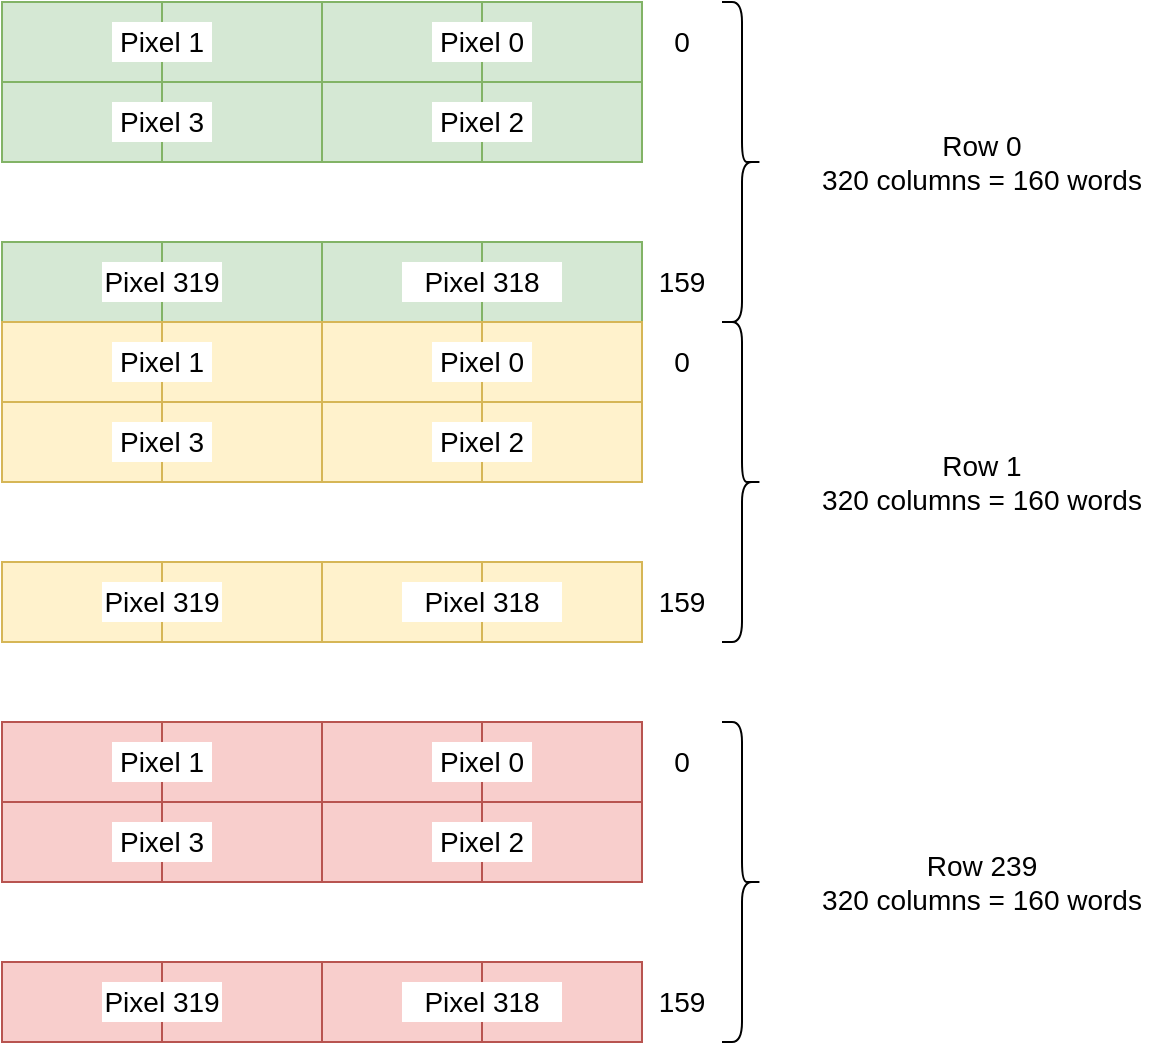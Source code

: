 <mxfile version="13.10.0" type="device"><diagram id="XmGBYn-a9eYegj72VCwk" name="Page-1"><mxGraphModel dx="1350" dy="816" grid="1" gridSize="10" guides="1" tooltips="1" connect="1" arrows="1" fold="1" page="1" pageScale="1" pageWidth="850" pageHeight="1100" math="0" shadow="0"><root><mxCell id="0"/><mxCell id="1" parent="0"/><mxCell id="uzrXew_vDwKoe1ITM7Ka-1" value="" style="rounded=0;whiteSpace=wrap;html=1;fillColor=#d5e8d4;strokeColor=#82b366;fontSize=14;" vertex="1" parent="1"><mxGeometry x="160" y="120" width="80" height="40" as="geometry"/></mxCell><mxCell id="uzrXew_vDwKoe1ITM7Ka-2" value="" style="rounded=0;whiteSpace=wrap;html=1;fillColor=#d5e8d4;strokeColor=#82b366;fontSize=14;" vertex="1" parent="1"><mxGeometry x="240" y="120" width="80" height="40" as="geometry"/></mxCell><mxCell id="uzrXew_vDwKoe1ITM7Ka-3" value="" style="rounded=0;whiteSpace=wrap;html=1;fillColor=#d5e8d4;strokeColor=#82b366;fontSize=14;" vertex="1" parent="1"><mxGeometry x="320" y="120" width="80" height="40" as="geometry"/></mxCell><mxCell id="uzrXew_vDwKoe1ITM7Ka-4" value="" style="rounded=0;whiteSpace=wrap;html=1;fillColor=#d5e8d4;strokeColor=#82b366;fontSize=14;" vertex="1" parent="1"><mxGeometry x="400" y="120" width="80" height="40" as="geometry"/></mxCell><mxCell id="uzrXew_vDwKoe1ITM7Ka-5" value="Pixel 0" style="text;html=1;strokeColor=none;align=center;verticalAlign=middle;whiteSpace=wrap;rounded=0;fillColor=#ffffff;fontSize=14;" vertex="1" parent="1"><mxGeometry x="375" y="130" width="50" height="20" as="geometry"/></mxCell><mxCell id="uzrXew_vDwKoe1ITM7Ka-6" value="Pixel 1" style="text;html=1;strokeColor=none;align=center;verticalAlign=middle;whiteSpace=wrap;rounded=0;fillColor=#ffffff;fontSize=14;" vertex="1" parent="1"><mxGeometry x="215" y="130" width="50" height="20" as="geometry"/></mxCell><mxCell id="uzrXew_vDwKoe1ITM7Ka-7" value="" style="rounded=0;whiteSpace=wrap;html=1;fillColor=#d5e8d4;strokeColor=#82b366;fontSize=14;" vertex="1" parent="1"><mxGeometry x="160" y="160" width="80" height="40" as="geometry"/></mxCell><mxCell id="uzrXew_vDwKoe1ITM7Ka-8" value="" style="rounded=0;whiteSpace=wrap;html=1;fillColor=#d5e8d4;strokeColor=#82b366;fontSize=14;" vertex="1" parent="1"><mxGeometry x="240" y="160" width="80" height="40" as="geometry"/></mxCell><mxCell id="uzrXew_vDwKoe1ITM7Ka-9" value="" style="rounded=0;whiteSpace=wrap;html=1;fillColor=#d5e8d4;strokeColor=#82b366;fontSize=14;" vertex="1" parent="1"><mxGeometry x="320" y="160" width="80" height="40" as="geometry"/></mxCell><mxCell id="uzrXew_vDwKoe1ITM7Ka-10" value="" style="rounded=0;whiteSpace=wrap;html=1;fillColor=#d5e8d4;strokeColor=#82b366;fontSize=14;" vertex="1" parent="1"><mxGeometry x="400" y="160" width="80" height="40" as="geometry"/></mxCell><mxCell id="uzrXew_vDwKoe1ITM7Ka-11" value="Pixel 2" style="text;html=1;strokeColor=none;align=center;verticalAlign=middle;whiteSpace=wrap;rounded=0;fillColor=#ffffff;fontSize=14;" vertex="1" parent="1"><mxGeometry x="375" y="170" width="50" height="20" as="geometry"/></mxCell><mxCell id="uzrXew_vDwKoe1ITM7Ka-12" value="Pixel 3" style="text;html=1;strokeColor=none;align=center;verticalAlign=middle;whiteSpace=wrap;rounded=0;fillColor=#ffffff;fontSize=14;" vertex="1" parent="1"><mxGeometry x="215" y="170" width="50" height="20" as="geometry"/></mxCell><mxCell id="uzrXew_vDwKoe1ITM7Ka-13" value="" style="rounded=0;whiteSpace=wrap;html=1;fillColor=#d5e8d4;strokeColor=#82b366;fontSize=14;" vertex="1" parent="1"><mxGeometry x="160" y="240" width="80" height="40" as="geometry"/></mxCell><mxCell id="uzrXew_vDwKoe1ITM7Ka-14" value="" style="rounded=0;whiteSpace=wrap;html=1;fillColor=#d5e8d4;strokeColor=#82b366;fontSize=14;" vertex="1" parent="1"><mxGeometry x="240" y="240" width="80" height="40" as="geometry"/></mxCell><mxCell id="uzrXew_vDwKoe1ITM7Ka-15" value="" style="rounded=0;whiteSpace=wrap;html=1;fillColor=#d5e8d4;strokeColor=#82b366;fontSize=14;" vertex="1" parent="1"><mxGeometry x="320" y="240" width="80" height="40" as="geometry"/></mxCell><mxCell id="uzrXew_vDwKoe1ITM7Ka-16" value="" style="rounded=0;whiteSpace=wrap;html=1;fillColor=#d5e8d4;strokeColor=#82b366;fontSize=14;" vertex="1" parent="1"><mxGeometry x="400" y="240" width="80" height="40" as="geometry"/></mxCell><mxCell id="uzrXew_vDwKoe1ITM7Ka-17" value="Pixel 318" style="text;html=1;strokeColor=none;align=center;verticalAlign=middle;whiteSpace=wrap;rounded=0;fillColor=#ffffff;fontSize=14;" vertex="1" parent="1"><mxGeometry x="360" y="250" width="80" height="20" as="geometry"/></mxCell><mxCell id="uzrXew_vDwKoe1ITM7Ka-18" value="Pixel 319" style="text;html=1;strokeColor=none;align=center;verticalAlign=middle;whiteSpace=wrap;rounded=0;fillColor=#ffffff;fontSize=14;" vertex="1" parent="1"><mxGeometry x="210" y="250" width="60" height="20" as="geometry"/></mxCell><mxCell id="uzrXew_vDwKoe1ITM7Ka-19" value="" style="shape=curlyBracket;whiteSpace=wrap;html=1;rounded=1;fillColor=#ffffff;rotation=-180;fontSize=14;" vertex="1" parent="1"><mxGeometry x="520" y="120" width="20" height="160" as="geometry"/></mxCell><mxCell id="uzrXew_vDwKoe1ITM7Ka-20" value="Row 0&lt;br style=&quot;font-size: 14px;&quot;&gt;320 columns = 160 words" style="text;html=1;strokeColor=none;fillColor=none;align=center;verticalAlign=middle;whiteSpace=wrap;rounded=0;fontSize=14;" vertex="1" parent="1"><mxGeometry x="560" y="190" width="180" height="20" as="geometry"/></mxCell><mxCell id="uzrXew_vDwKoe1ITM7Ka-21" value="0" style="text;html=1;strokeColor=none;fillColor=none;align=center;verticalAlign=middle;whiteSpace=wrap;rounded=0;fontSize=14;" vertex="1" parent="1"><mxGeometry x="480" y="130" width="40" height="20" as="geometry"/></mxCell><mxCell id="uzrXew_vDwKoe1ITM7Ka-22" value="159" style="text;html=1;strokeColor=none;fillColor=none;align=center;verticalAlign=middle;whiteSpace=wrap;rounded=0;fontSize=14;" vertex="1" parent="1"><mxGeometry x="480" y="250" width="40" height="20" as="geometry"/></mxCell><mxCell id="uzrXew_vDwKoe1ITM7Ka-23" value="" style="rounded=0;whiteSpace=wrap;html=1;fillColor=#fff2cc;strokeColor=#d6b656;fontSize=14;" vertex="1" parent="1"><mxGeometry x="160" y="280" width="80" height="40" as="geometry"/></mxCell><mxCell id="uzrXew_vDwKoe1ITM7Ka-24" value="" style="rounded=0;whiteSpace=wrap;html=1;fillColor=#fff2cc;strokeColor=#d6b656;fontSize=14;" vertex="1" parent="1"><mxGeometry x="240" y="280" width="80" height="40" as="geometry"/></mxCell><mxCell id="uzrXew_vDwKoe1ITM7Ka-25" value="" style="rounded=0;whiteSpace=wrap;html=1;fillColor=#fff2cc;strokeColor=#d6b656;fontSize=14;" vertex="1" parent="1"><mxGeometry x="320" y="280" width="80" height="40" as="geometry"/></mxCell><mxCell id="uzrXew_vDwKoe1ITM7Ka-26" value="" style="rounded=0;whiteSpace=wrap;html=1;fillColor=#fff2cc;strokeColor=#d6b656;fontSize=14;" vertex="1" parent="1"><mxGeometry x="400" y="280" width="80" height="40" as="geometry"/></mxCell><mxCell id="uzrXew_vDwKoe1ITM7Ka-27" value="Pixel 0" style="text;html=1;strokeColor=none;align=center;verticalAlign=middle;whiteSpace=wrap;rounded=0;fillColor=#ffffff;fontSize=14;" vertex="1" parent="1"><mxGeometry x="375" y="290" width="50" height="20" as="geometry"/></mxCell><mxCell id="uzrXew_vDwKoe1ITM7Ka-28" value="Pixel 1" style="text;html=1;strokeColor=none;align=center;verticalAlign=middle;whiteSpace=wrap;rounded=0;fillColor=#ffffff;fontSize=14;" vertex="1" parent="1"><mxGeometry x="215" y="290" width="50" height="20" as="geometry"/></mxCell><mxCell id="uzrXew_vDwKoe1ITM7Ka-29" value="" style="rounded=0;whiteSpace=wrap;html=1;fillColor=#fff2cc;strokeColor=#d6b656;fontSize=14;" vertex="1" parent="1"><mxGeometry x="160" y="320" width="80" height="40" as="geometry"/></mxCell><mxCell id="uzrXew_vDwKoe1ITM7Ka-30" value="" style="rounded=0;whiteSpace=wrap;html=1;fillColor=#fff2cc;strokeColor=#d6b656;fontSize=14;" vertex="1" parent="1"><mxGeometry x="240" y="320" width="80" height="40" as="geometry"/></mxCell><mxCell id="uzrXew_vDwKoe1ITM7Ka-31" value="" style="rounded=0;whiteSpace=wrap;html=1;fillColor=#fff2cc;strokeColor=#d6b656;fontSize=14;" vertex="1" parent="1"><mxGeometry x="320" y="320" width="80" height="40" as="geometry"/></mxCell><mxCell id="uzrXew_vDwKoe1ITM7Ka-32" value="" style="rounded=0;whiteSpace=wrap;html=1;fillColor=#fff2cc;strokeColor=#d6b656;fontSize=14;" vertex="1" parent="1"><mxGeometry x="400" y="320" width="80" height="40" as="geometry"/></mxCell><mxCell id="uzrXew_vDwKoe1ITM7Ka-33" value="Pixel 2" style="text;html=1;strokeColor=none;align=center;verticalAlign=middle;whiteSpace=wrap;rounded=0;fillColor=#ffffff;fontSize=14;" vertex="1" parent="1"><mxGeometry x="375" y="330" width="50" height="20" as="geometry"/></mxCell><mxCell id="uzrXew_vDwKoe1ITM7Ka-34" value="Pixel 3" style="text;html=1;strokeColor=none;align=center;verticalAlign=middle;whiteSpace=wrap;rounded=0;fillColor=#ffffff;fontSize=14;" vertex="1" parent="1"><mxGeometry x="215" y="330" width="50" height="20" as="geometry"/></mxCell><mxCell id="uzrXew_vDwKoe1ITM7Ka-35" value="" style="rounded=0;whiteSpace=wrap;html=1;fillColor=#fff2cc;strokeColor=#d6b656;fontSize=14;" vertex="1" parent="1"><mxGeometry x="160" y="400" width="80" height="40" as="geometry"/></mxCell><mxCell id="uzrXew_vDwKoe1ITM7Ka-36" value="" style="rounded=0;whiteSpace=wrap;html=1;fillColor=#fff2cc;strokeColor=#d6b656;fontSize=14;" vertex="1" parent="1"><mxGeometry x="240" y="400" width="80" height="40" as="geometry"/></mxCell><mxCell id="uzrXew_vDwKoe1ITM7Ka-37" value="" style="rounded=0;whiteSpace=wrap;html=1;fillColor=#fff2cc;strokeColor=#d6b656;fontSize=14;" vertex="1" parent="1"><mxGeometry x="320" y="400" width="80" height="40" as="geometry"/></mxCell><mxCell id="uzrXew_vDwKoe1ITM7Ka-38" value="" style="rounded=0;whiteSpace=wrap;html=1;fillColor=#fff2cc;strokeColor=#d6b656;fontSize=14;" vertex="1" parent="1"><mxGeometry x="400" y="400" width="80" height="40" as="geometry"/></mxCell><mxCell id="uzrXew_vDwKoe1ITM7Ka-39" value="Pixel 318" style="text;html=1;strokeColor=none;align=center;verticalAlign=middle;whiteSpace=wrap;rounded=0;fillColor=#ffffff;fontSize=14;" vertex="1" parent="1"><mxGeometry x="360" y="410" width="80" height="20" as="geometry"/></mxCell><mxCell id="uzrXew_vDwKoe1ITM7Ka-40" value="Pixel 319" style="text;html=1;strokeColor=none;align=center;verticalAlign=middle;whiteSpace=wrap;rounded=0;fillColor=#ffffff;fontSize=14;" vertex="1" parent="1"><mxGeometry x="210" y="410" width="60" height="20" as="geometry"/></mxCell><mxCell id="uzrXew_vDwKoe1ITM7Ka-41" value="" style="shape=curlyBracket;whiteSpace=wrap;html=1;rounded=1;fillColor=#ffffff;rotation=-180;fontSize=14;" vertex="1" parent="1"><mxGeometry x="520" y="280" width="20" height="160" as="geometry"/></mxCell><mxCell id="uzrXew_vDwKoe1ITM7Ka-42" value="Row 1&lt;br&gt;320 columns = 160 words" style="text;html=1;strokeColor=none;fillColor=none;align=center;verticalAlign=middle;whiteSpace=wrap;rounded=0;fontSize=14;" vertex="1" parent="1"><mxGeometry x="560" y="350" width="180" height="20" as="geometry"/></mxCell><mxCell id="uzrXew_vDwKoe1ITM7Ka-43" value="0" style="text;html=1;strokeColor=none;fillColor=none;align=center;verticalAlign=middle;whiteSpace=wrap;rounded=0;fontSize=14;" vertex="1" parent="1"><mxGeometry x="480" y="290" width="40" height="20" as="geometry"/></mxCell><mxCell id="uzrXew_vDwKoe1ITM7Ka-44" value="159" style="text;html=1;strokeColor=none;fillColor=none;align=center;verticalAlign=middle;whiteSpace=wrap;rounded=0;fontSize=14;" vertex="1" parent="1"><mxGeometry x="480" y="410" width="40" height="20" as="geometry"/></mxCell><mxCell id="uzrXew_vDwKoe1ITM7Ka-45" value="" style="rounded=0;whiteSpace=wrap;html=1;fillColor=#f8cecc;strokeColor=#b85450;fontSize=14;" vertex="1" parent="1"><mxGeometry x="160" y="480" width="80" height="40" as="geometry"/></mxCell><mxCell id="uzrXew_vDwKoe1ITM7Ka-46" value="" style="rounded=0;whiteSpace=wrap;html=1;fillColor=#f8cecc;strokeColor=#b85450;fontSize=14;" vertex="1" parent="1"><mxGeometry x="240" y="480" width="80" height="40" as="geometry"/></mxCell><mxCell id="uzrXew_vDwKoe1ITM7Ka-47" value="" style="rounded=0;whiteSpace=wrap;html=1;fillColor=#f8cecc;strokeColor=#b85450;fontSize=14;" vertex="1" parent="1"><mxGeometry x="320" y="480" width="80" height="40" as="geometry"/></mxCell><mxCell id="uzrXew_vDwKoe1ITM7Ka-48" value="" style="rounded=0;whiteSpace=wrap;html=1;fillColor=#f8cecc;strokeColor=#b85450;fontSize=14;" vertex="1" parent="1"><mxGeometry x="400" y="480" width="80" height="40" as="geometry"/></mxCell><mxCell id="uzrXew_vDwKoe1ITM7Ka-49" value="Pixel 0" style="text;html=1;strokeColor=none;align=center;verticalAlign=middle;whiteSpace=wrap;rounded=0;fillColor=#ffffff;fontSize=14;" vertex="1" parent="1"><mxGeometry x="375" y="490" width="50" height="20" as="geometry"/></mxCell><mxCell id="uzrXew_vDwKoe1ITM7Ka-50" value="Pixel 1" style="text;html=1;strokeColor=none;align=center;verticalAlign=middle;whiteSpace=wrap;rounded=0;fillColor=#ffffff;fontSize=14;" vertex="1" parent="1"><mxGeometry x="215" y="490" width="50" height="20" as="geometry"/></mxCell><mxCell id="uzrXew_vDwKoe1ITM7Ka-51" value="" style="rounded=0;whiteSpace=wrap;html=1;fillColor=#f8cecc;strokeColor=#b85450;fontSize=14;" vertex="1" parent="1"><mxGeometry x="160" y="520" width="80" height="40" as="geometry"/></mxCell><mxCell id="uzrXew_vDwKoe1ITM7Ka-52" value="" style="rounded=0;whiteSpace=wrap;html=1;fillColor=#f8cecc;strokeColor=#b85450;fontSize=14;" vertex="1" parent="1"><mxGeometry x="240" y="520" width="80" height="40" as="geometry"/></mxCell><mxCell id="uzrXew_vDwKoe1ITM7Ka-53" value="" style="rounded=0;whiteSpace=wrap;html=1;fillColor=#f8cecc;strokeColor=#b85450;fontSize=14;" vertex="1" parent="1"><mxGeometry x="320" y="520" width="80" height="40" as="geometry"/></mxCell><mxCell id="uzrXew_vDwKoe1ITM7Ka-54" value="" style="rounded=0;whiteSpace=wrap;html=1;fillColor=#f8cecc;strokeColor=#b85450;fontSize=14;" vertex="1" parent="1"><mxGeometry x="400" y="520" width="80" height="40" as="geometry"/></mxCell><mxCell id="uzrXew_vDwKoe1ITM7Ka-55" value="Pixel 2" style="text;html=1;strokeColor=none;align=center;verticalAlign=middle;whiteSpace=wrap;rounded=0;fillColor=#ffffff;fontSize=14;" vertex="1" parent="1"><mxGeometry x="375" y="530" width="50" height="20" as="geometry"/></mxCell><mxCell id="uzrXew_vDwKoe1ITM7Ka-56" value="Pixel 3" style="text;html=1;strokeColor=none;align=center;verticalAlign=middle;whiteSpace=wrap;rounded=0;fillColor=#ffffff;fontSize=14;" vertex="1" parent="1"><mxGeometry x="215" y="530" width="50" height="20" as="geometry"/></mxCell><mxCell id="uzrXew_vDwKoe1ITM7Ka-57" value="" style="rounded=0;whiteSpace=wrap;html=1;fillColor=#f8cecc;strokeColor=#b85450;fontSize=14;" vertex="1" parent="1"><mxGeometry x="160" y="600" width="80" height="40" as="geometry"/></mxCell><mxCell id="uzrXew_vDwKoe1ITM7Ka-58" value="" style="rounded=0;whiteSpace=wrap;html=1;fillColor=#f8cecc;strokeColor=#b85450;fontSize=14;" vertex="1" parent="1"><mxGeometry x="240" y="600" width="80" height="40" as="geometry"/></mxCell><mxCell id="uzrXew_vDwKoe1ITM7Ka-59" value="" style="rounded=0;whiteSpace=wrap;html=1;fillColor=#f8cecc;strokeColor=#b85450;fontSize=14;" vertex="1" parent="1"><mxGeometry x="320" y="600" width="80" height="40" as="geometry"/></mxCell><mxCell id="uzrXew_vDwKoe1ITM7Ka-60" value="" style="rounded=0;whiteSpace=wrap;html=1;fillColor=#f8cecc;strokeColor=#b85450;fontSize=14;" vertex="1" parent="1"><mxGeometry x="400" y="600" width="80" height="40" as="geometry"/></mxCell><mxCell id="uzrXew_vDwKoe1ITM7Ka-61" value="Pixel 318" style="text;html=1;strokeColor=none;align=center;verticalAlign=middle;whiteSpace=wrap;rounded=0;fillColor=#ffffff;fontSize=14;" vertex="1" parent="1"><mxGeometry x="360" y="610" width="80" height="20" as="geometry"/></mxCell><mxCell id="uzrXew_vDwKoe1ITM7Ka-62" value="Pixel 319" style="text;html=1;strokeColor=none;align=center;verticalAlign=middle;whiteSpace=wrap;rounded=0;fillColor=#ffffff;fontSize=14;" vertex="1" parent="1"><mxGeometry x="210" y="610" width="60" height="20" as="geometry"/></mxCell><mxCell id="uzrXew_vDwKoe1ITM7Ka-63" value="" style="shape=curlyBracket;whiteSpace=wrap;html=1;rounded=1;fillColor=#ffffff;rotation=-180;fontSize=14;" vertex="1" parent="1"><mxGeometry x="520" y="480" width="20" height="160" as="geometry"/></mxCell><mxCell id="uzrXew_vDwKoe1ITM7Ka-64" value="Row 239&lt;br style=&quot;font-size: 14px&quot;&gt;320 columns = 160 words" style="text;html=1;strokeColor=none;fillColor=none;align=center;verticalAlign=middle;whiteSpace=wrap;rounded=0;fontSize=14;" vertex="1" parent="1"><mxGeometry x="560" y="550" width="180" height="20" as="geometry"/></mxCell><mxCell id="uzrXew_vDwKoe1ITM7Ka-65" value="0" style="text;html=1;strokeColor=none;fillColor=none;align=center;verticalAlign=middle;whiteSpace=wrap;rounded=0;fontSize=14;" vertex="1" parent="1"><mxGeometry x="480" y="490" width="40" height="20" as="geometry"/></mxCell><mxCell id="uzrXew_vDwKoe1ITM7Ka-66" value="159" style="text;html=1;strokeColor=none;fillColor=none;align=center;verticalAlign=middle;whiteSpace=wrap;rounded=0;fontSize=14;" vertex="1" parent="1"><mxGeometry x="480" y="610" width="40" height="20" as="geometry"/></mxCell></root></mxGraphModel></diagram></mxfile>
